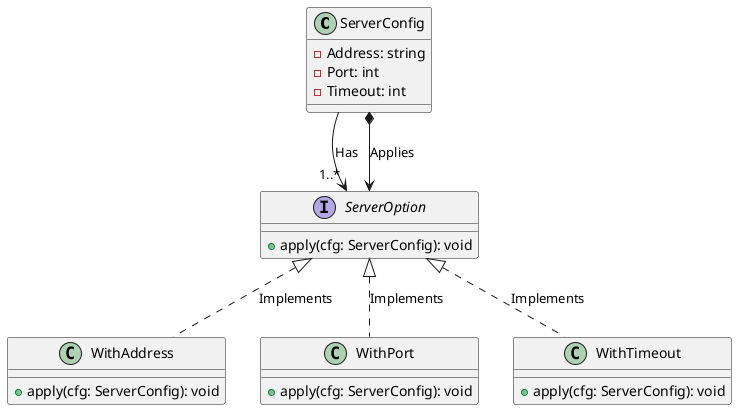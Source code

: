 @startuml

class ServerConfig {
  - Address: string
  - Port: int
  - Timeout: int
}

ServerConfig --> "1..*" ServerOption : Has

interface ServerOption {
  + apply(cfg: ServerConfig): void
}

ServerOption <|.. WithAddress : Implements
ServerOption <|.. WithPort : Implements
ServerOption <|.. WithTimeout : Implements

class WithAddress {
  + apply(cfg: ServerConfig): void
}

class WithPort {
  + apply(cfg: ServerConfig): void
}

class WithTimeout {
  + apply(cfg: ServerConfig): void
}

ServerConfig *--> ServerOption : "Applies"

@enduml


@startuml

participant Client
participant ServerConfig
participant WithAddress
participant WithPort
participant WithTimeout

Client -> ServerConfig : NewServer()
Client -> WithAddress : WithAddress("example.com")
Client -> WithPort : WithPort(8081)
Client -> WithTimeout : WithTimeout(60)

WithAddress --> ServerConfig : apply()
WithPort --> ServerConfig : apply()
WithTimeout --> ServerConfig : apply()

@enduml
